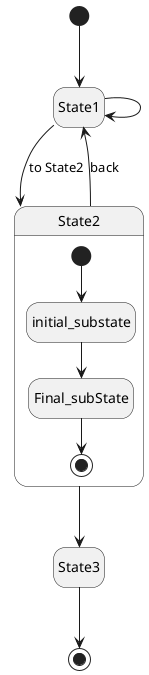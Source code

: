 @startuml
hide empty description
state State1
state State3
state State2 {
    state Final_subState
    state initial_substate
    
    [*] --> initial_substate
    initial_substate --> Final_subState
    Final_subState --> [*]
}

[*] --> State1
State1 --> State2 : to State2
State1 --> State1
State2 --> State3
State2 --> State1 : back
State3 --> [*]
@enduml
